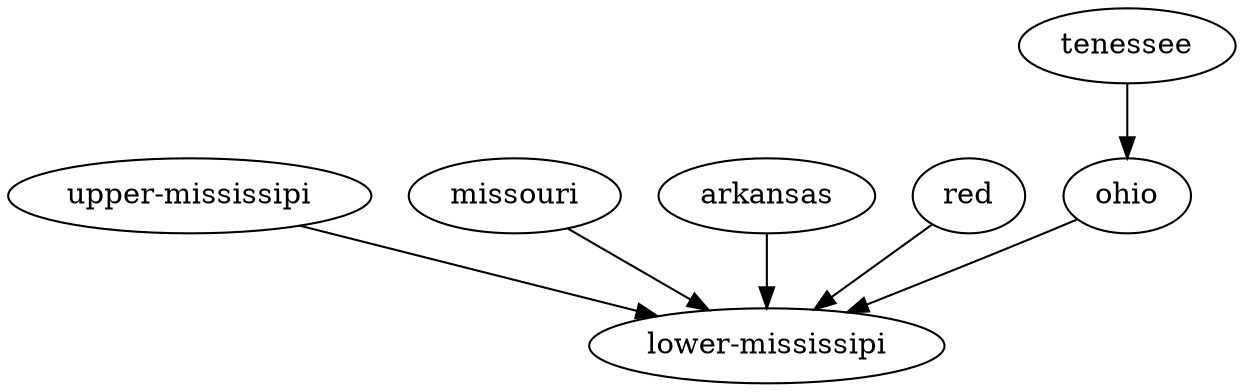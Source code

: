 digraph network {

"upper-mississipi" -> "lower-mississipi"
"missouri" -> "lower-mississipi"
"arkansas" -> "lower-mississipi"
"red" -> "lower-mississipi"
"ohio" -> "lower-mississipi"
"tenessee" -> "ohio"
}
